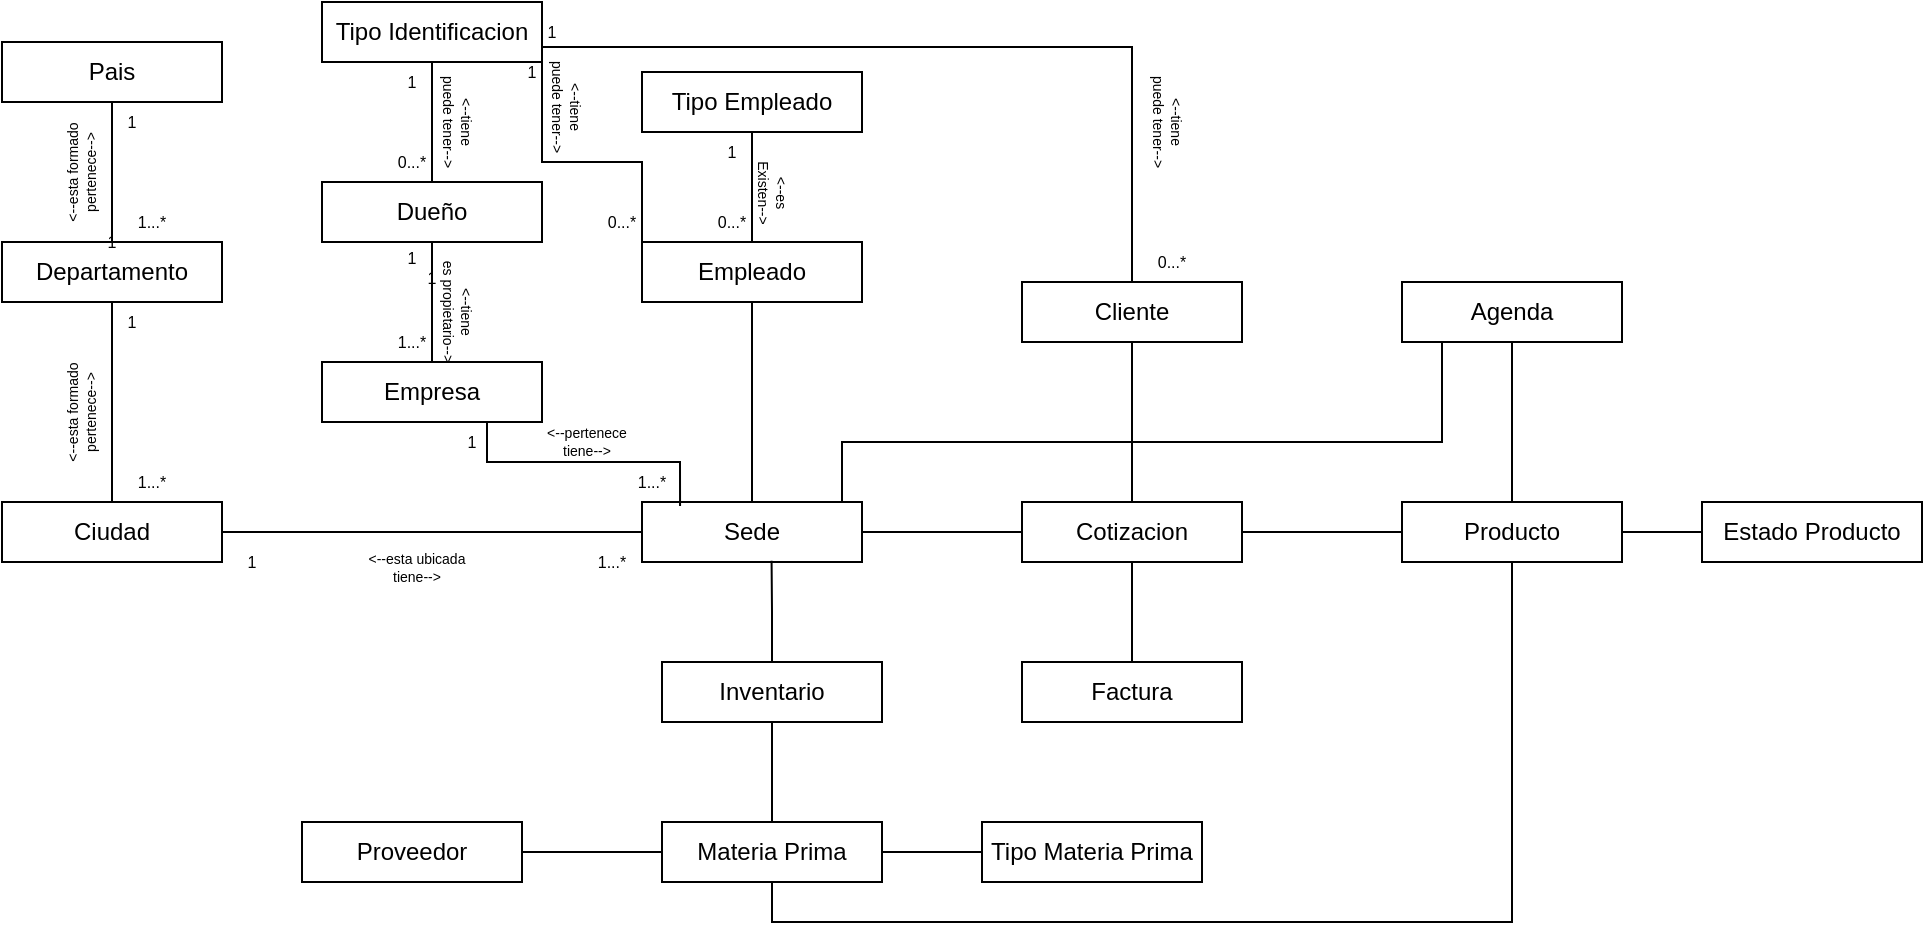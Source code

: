 <mxfile version="17.2.2" type="device"><diagram id="H13I-Q25Hp1J1C2yUJmI" name="Page-1"><mxGraphModel dx="1695" dy="425" grid="1" gridSize="10" guides="1" tooltips="1" connect="1" arrows="1" fold="1" page="1" pageScale="1" pageWidth="827" pageHeight="1169" math="0" shadow="0"><root><mxCell id="0"/><mxCell id="1" parent="0"/><mxCell id="7keoFjmdtF-NuZodpuzF-29" value="" style="edgeStyle=orthogonalEdgeStyle;rounded=0;orthogonalLoop=1;jettySize=auto;html=1;fontSize=8;endArrow=none;endFill=0;" edge="1" parent="1" source="yZaP1gvXAn1Ss0ziJQb3-1" target="yZaP1gvXAn1Ss0ziJQb3-2"><mxGeometry relative="1" as="geometry"/></mxCell><mxCell id="yZaP1gvXAn1Ss0ziJQb3-1" value="&lt;font style=&quot;vertical-align: inherit&quot;&gt;&lt;font style=&quot;vertical-align: inherit&quot;&gt;Pais&lt;br&gt;&lt;/font&gt;&lt;/font&gt;" style="rounded=0;whiteSpace=wrap;html=1;" parent="1" vertex="1"><mxGeometry x="-170" y="20" width="110" height="30" as="geometry"/></mxCell><mxCell id="yZaP1gvXAn1Ss0ziJQb3-2" value="&lt;font style=&quot;vertical-align: inherit&quot;&gt;&lt;font style=&quot;vertical-align: inherit&quot;&gt;&lt;font style=&quot;vertical-align: inherit&quot;&gt;&lt;font style=&quot;vertical-align: inherit&quot;&gt;Departamento&lt;/font&gt;&lt;/font&gt;&lt;br&gt;&lt;/font&gt;&lt;/font&gt;" style="rounded=0;whiteSpace=wrap;html=1;" parent="1" vertex="1"><mxGeometry x="-170" y="120" width="110" height="30" as="geometry"/></mxCell><mxCell id="cBtEVsKNiRfbK8VFYThY-3" style="edgeStyle=orthogonalEdgeStyle;rounded=0;orthogonalLoop=1;jettySize=auto;html=1;exitX=1;exitY=0.5;exitDx=0;exitDy=0;entryX=0;entryY=0.5;entryDx=0;entryDy=0;endArrow=none;endFill=0;" parent="1" source="yZaP1gvXAn1Ss0ziJQb3-3" target="yZaP1gvXAn1Ss0ziJQb3-11" edge="1"><mxGeometry relative="1" as="geometry"/></mxCell><mxCell id="7keoFjmdtF-NuZodpuzF-35" value="" style="edgeStyle=orthogonalEdgeStyle;rounded=0;orthogonalLoop=1;jettySize=auto;html=1;fontSize=7;endArrow=none;endFill=0;" edge="1" parent="1" source="yZaP1gvXAn1Ss0ziJQb3-3" target="yZaP1gvXAn1Ss0ziJQb3-2"><mxGeometry relative="1" as="geometry"/></mxCell><mxCell id="yZaP1gvXAn1Ss0ziJQb3-3" value="&lt;font style=&quot;vertical-align: inherit&quot;&gt;&lt;font style=&quot;vertical-align: inherit&quot;&gt;Ciudad&lt;/font&gt;&lt;/font&gt;" style="rounded=0;whiteSpace=wrap;html=1;" parent="1" vertex="1"><mxGeometry x="-170" y="250" width="110" height="30" as="geometry"/></mxCell><mxCell id="7keoFjmdtF-NuZodpuzF-14" value="" style="edgeStyle=orthogonalEdgeStyle;rounded=0;orthogonalLoop=1;jettySize=auto;html=1;endArrow=none;endFill=0;" edge="1" parent="1" source="yZaP1gvXAn1Ss0ziJQb3-5" target="yZaP1gvXAn1Ss0ziJQb3-43"><mxGeometry relative="1" as="geometry"/></mxCell><mxCell id="7keoFjmdtF-NuZodpuzF-15" value="" style="edgeStyle=orthogonalEdgeStyle;rounded=0;orthogonalLoop=1;jettySize=auto;html=1;endArrow=none;endFill=0;" edge="1" parent="1" source="yZaP1gvXAn1Ss0ziJQb3-5" target="URnG4rzetsD03AthVzt4-2"><mxGeometry relative="1" as="geometry"/></mxCell><mxCell id="yZaP1gvXAn1Ss0ziJQb3-5" value="&lt;font style=&quot;vertical-align: inherit&quot;&gt;&lt;font style=&quot;vertical-align: inherit&quot;&gt;&lt;font style=&quot;vertical-align: inherit&quot;&gt;&lt;font style=&quot;vertical-align: inherit&quot;&gt;Materia Prima&lt;/font&gt;&lt;/font&gt;&lt;br&gt;&lt;/font&gt;&lt;/font&gt;" style="rounded=0;whiteSpace=wrap;html=1;" parent="1" vertex="1"><mxGeometry x="160" y="410" width="110" height="30" as="geometry"/></mxCell><mxCell id="yZaP1gvXAn1Ss0ziJQb3-59" style="edgeStyle=orthogonalEdgeStyle;rounded=0;orthogonalLoop=1;jettySize=auto;html=1;exitX=0.5;exitY=0;exitDx=0;exitDy=0;entryX=0.5;entryY=1;entryDx=0;entryDy=0;endArrow=none;endFill=0;" parent="1" source="yZaP1gvXAn1Ss0ziJQb3-11" target="yZaP1gvXAn1Ss0ziJQb3-13" edge="1"><mxGeometry relative="1" as="geometry"/></mxCell><mxCell id="7keoFjmdtF-NuZodpuzF-10" value="" style="edgeStyle=orthogonalEdgeStyle;rounded=0;orthogonalLoop=1;jettySize=auto;html=1;endArrow=none;endFill=0;" edge="1" parent="1" source="yZaP1gvXAn1Ss0ziJQb3-11" target="7keoFjmdtF-NuZodpuzF-5"><mxGeometry relative="1" as="geometry"/></mxCell><mxCell id="yZaP1gvXAn1Ss0ziJQb3-11" value="&lt;font style=&quot;vertical-align: inherit&quot;&gt;&lt;font style=&quot;vertical-align: inherit&quot;&gt;Sede&lt;br&gt;&lt;/font&gt;&lt;/font&gt;" style="rounded=0;whiteSpace=wrap;html=1;" parent="1" vertex="1"><mxGeometry x="150" y="250" width="110" height="30" as="geometry"/></mxCell><mxCell id="yZaP1gvXAn1Ss0ziJQb3-60" style="edgeStyle=orthogonalEdgeStyle;rounded=0;orthogonalLoop=1;jettySize=auto;html=1;exitX=0.5;exitY=0;exitDx=0;exitDy=0;endArrow=none;endFill=0;" parent="1" source="yZaP1gvXAn1Ss0ziJQb3-13" target="yZaP1gvXAn1Ss0ziJQb3-15" edge="1"><mxGeometry relative="1" as="geometry"/></mxCell><mxCell id="yZaP1gvXAn1Ss0ziJQb3-13" value="&lt;font style=&quot;vertical-align: inherit&quot;&gt;&lt;font style=&quot;vertical-align: inherit&quot;&gt;Empleado&lt;br&gt;&lt;/font&gt;&lt;/font&gt;" style="rounded=0;whiteSpace=wrap;html=1;" parent="1" vertex="1"><mxGeometry x="150" y="120" width="110" height="30" as="geometry"/></mxCell><mxCell id="xAQkHJIu_oyvJ6a_JOrt-2" style="edgeStyle=orthogonalEdgeStyle;rounded=0;orthogonalLoop=1;jettySize=auto;html=1;exitX=0.75;exitY=1;exitDx=0;exitDy=0;entryX=0.173;entryY=0.067;entryDx=0;entryDy=0;entryPerimeter=0;endArrow=none;endFill=0;" parent="1" source="yZaP1gvXAn1Ss0ziJQb3-14" target="yZaP1gvXAn1Ss0ziJQb3-11" edge="1"><mxGeometry relative="1" as="geometry"/></mxCell><mxCell id="7keoFjmdtF-NuZodpuzF-46" value="" style="edgeStyle=orthogonalEdgeStyle;rounded=0;orthogonalLoop=1;jettySize=auto;html=1;fontSize=7;endArrow=none;endFill=0;" edge="1" parent="1" source="yZaP1gvXAn1Ss0ziJQb3-14" target="cBtEVsKNiRfbK8VFYThY-1"><mxGeometry relative="1" as="geometry"/></mxCell><mxCell id="yZaP1gvXAn1Ss0ziJQb3-14" value="&lt;font style=&quot;vertical-align: inherit&quot;&gt;&lt;font style=&quot;vertical-align: inherit&quot;&gt;&lt;font style=&quot;vertical-align: inherit&quot;&gt;&lt;font style=&quot;vertical-align: inherit&quot;&gt;Empresa&lt;/font&gt;&lt;/font&gt;&lt;br&gt;&lt;/font&gt;&lt;/font&gt;" style="rounded=0;whiteSpace=wrap;html=1;" parent="1" vertex="1"><mxGeometry x="-10" y="180" width="110" height="30" as="geometry"/></mxCell><mxCell id="yZaP1gvXAn1Ss0ziJQb3-15" value="&lt;font style=&quot;vertical-align: inherit&quot;&gt;&lt;font style=&quot;vertical-align: inherit&quot;&gt;Tipo Empleado&lt;br&gt;&lt;/font&gt;&lt;/font&gt;" style="rounded=0;whiteSpace=wrap;html=1;" parent="1" vertex="1"><mxGeometry x="150" y="35" width="110" height="30" as="geometry"/></mxCell><mxCell id="7keoFjmdtF-NuZodpuzF-23" value="" style="edgeStyle=orthogonalEdgeStyle;rounded=0;orthogonalLoop=1;jettySize=auto;html=1;endArrow=none;endFill=0;" edge="1" parent="1" source="yZaP1gvXAn1Ss0ziJQb3-103" target="yZaP1gvXAn1Ss0ziJQb3-104"><mxGeometry relative="1" as="geometry"/></mxCell><mxCell id="7keoFjmdtF-NuZodpuzF-24" style="edgeStyle=orthogonalEdgeStyle;rounded=0;orthogonalLoop=1;jettySize=auto;html=1;endArrow=none;endFill=0;entryX=0.75;entryY=0;entryDx=0;entryDy=0;" edge="1" parent="1" source="yZaP1gvXAn1Ss0ziJQb3-103" target="yZaP1gvXAn1Ss0ziJQb3-11"><mxGeometry relative="1" as="geometry"><Array as="points"><mxPoint x="550" y="220"/><mxPoint x="250" y="220"/><mxPoint x="250" y="250"/></Array></mxGeometry></mxCell><mxCell id="yZaP1gvXAn1Ss0ziJQb3-103" value="&lt;font style=&quot;vertical-align: inherit&quot;&gt;&lt;font style=&quot;vertical-align: inherit&quot;&gt;Agenda&lt;br&gt;&lt;/font&gt;&lt;/font&gt;" style="rounded=0;whiteSpace=wrap;html=1;" parent="1" vertex="1"><mxGeometry x="530" y="140" width="110" height="30" as="geometry"/></mxCell><mxCell id="7keoFjmdtF-NuZodpuzF-11" style="edgeStyle=orthogonalEdgeStyle;rounded=0;orthogonalLoop=1;jettySize=auto;html=1;exitX=0;exitY=0.5;exitDx=0;exitDy=0;entryX=1;entryY=0.5;entryDx=0;entryDy=0;endArrow=none;endFill=0;" edge="1" parent="1" source="yZaP1gvXAn1Ss0ziJQb3-104" target="7keoFjmdtF-NuZodpuzF-5"><mxGeometry relative="1" as="geometry"/></mxCell><mxCell id="7keoFjmdtF-NuZodpuzF-12" value="" style="edgeStyle=orthogonalEdgeStyle;rounded=0;orthogonalLoop=1;jettySize=auto;html=1;endArrow=none;endFill=0;" edge="1" parent="1" source="yZaP1gvXAn1Ss0ziJQb3-104" target="yZaP1gvXAn1Ss0ziJQb3-109"><mxGeometry relative="1" as="geometry"/></mxCell><mxCell id="7keoFjmdtF-NuZodpuzF-22" style="edgeStyle=orthogonalEdgeStyle;rounded=0;orthogonalLoop=1;jettySize=auto;html=1;exitX=0.5;exitY=1;exitDx=0;exitDy=0;entryX=0.5;entryY=1;entryDx=0;entryDy=0;endArrow=none;endFill=0;" edge="1" parent="1" source="yZaP1gvXAn1Ss0ziJQb3-104" target="yZaP1gvXAn1Ss0ziJQb3-5"><mxGeometry relative="1" as="geometry"/></mxCell><mxCell id="yZaP1gvXAn1Ss0ziJQb3-104" value="&lt;font style=&quot;vertical-align: inherit&quot;&gt;&lt;font style=&quot;vertical-align: inherit&quot;&gt;Producto&lt;br&gt;&lt;/font&gt;&lt;/font&gt;" style="rounded=0;whiteSpace=wrap;html=1;" parent="1" vertex="1"><mxGeometry x="530" y="250" width="110" height="30" as="geometry"/></mxCell><mxCell id="yZaP1gvXAn1Ss0ziJQb3-109" value="&lt;font style=&quot;vertical-align: inherit&quot;&gt;&lt;font style=&quot;vertical-align: inherit&quot;&gt;Estado Producto&lt;br&gt;&lt;/font&gt;&lt;/font&gt;" style="rounded=0;whiteSpace=wrap;html=1;" parent="1" vertex="1"><mxGeometry x="680" y="250" width="110" height="30" as="geometry"/></mxCell><mxCell id="7keoFjmdtF-NuZodpuzF-51" value="" style="edgeStyle=orthogonalEdgeStyle;rounded=0;orthogonalLoop=1;jettySize=auto;html=1;fontSize=7;endArrow=none;endFill=0;" edge="1" parent="1" source="cBtEVsKNiRfbK8VFYThY-1" target="xAQkHJIu_oyvJ6a_JOrt-4"><mxGeometry relative="1" as="geometry"/></mxCell><mxCell id="cBtEVsKNiRfbK8VFYThY-1" value="&lt;font style=&quot;vertical-align: inherit&quot;&gt;&lt;font style=&quot;vertical-align: inherit&quot;&gt;&lt;font style=&quot;vertical-align: inherit&quot;&gt;&lt;font style=&quot;vertical-align: inherit&quot;&gt;&lt;font style=&quot;vertical-align: inherit&quot;&gt;&lt;font style=&quot;vertical-align: inherit&quot;&gt;Dueño&lt;/font&gt;&lt;/font&gt;&lt;/font&gt;&lt;/font&gt;&lt;br&gt;&lt;/font&gt;&lt;/font&gt;" style="rounded=0;whiteSpace=wrap;html=1;" parent="1" vertex="1"><mxGeometry x="-10" y="90" width="110" height="30" as="geometry"/></mxCell><mxCell id="7keoFjmdtF-NuZodpuzF-56" style="edgeStyle=orthogonalEdgeStyle;rounded=0;orthogonalLoop=1;jettySize=auto;html=1;exitX=1;exitY=1;exitDx=0;exitDy=0;entryX=0;entryY=0;entryDx=0;entryDy=0;fontSize=7;endArrow=none;endFill=0;" edge="1" parent="1" source="xAQkHJIu_oyvJ6a_JOrt-4" target="yZaP1gvXAn1Ss0ziJQb3-13"><mxGeometry relative="1" as="geometry"><Array as="points"><mxPoint x="100" y="80"/><mxPoint x="150" y="80"/></Array></mxGeometry></mxCell><mxCell id="xAQkHJIu_oyvJ6a_JOrt-4" value="&lt;font style=&quot;vertical-align: inherit&quot;&gt;&lt;font style=&quot;vertical-align: inherit&quot;&gt;&lt;font style=&quot;vertical-align: inherit&quot;&gt;&lt;font style=&quot;vertical-align: inherit&quot;&gt;Tipo Identificacion&lt;/font&gt;&lt;/font&gt;&lt;br&gt;&lt;/font&gt;&lt;/font&gt;" style="rounded=0;whiteSpace=wrap;html=1;" parent="1" vertex="1"><mxGeometry x="-10" width="110" height="30" as="geometry"/></mxCell><mxCell id="7keoFjmdtF-NuZodpuzF-67" value="" style="edgeStyle=orthogonalEdgeStyle;rounded=0;orthogonalLoop=1;jettySize=auto;html=1;fontSize=7;endArrow=none;endFill=0;entryX=0.589;entryY=0.981;entryDx=0;entryDy=0;entryPerimeter=0;" edge="1" parent="1" source="URnG4rzetsD03AthVzt4-2" target="yZaP1gvXAn1Ss0ziJQb3-11"><mxGeometry relative="1" as="geometry"/></mxCell><mxCell id="URnG4rzetsD03AthVzt4-2" value="&lt;font style=&quot;vertical-align: inherit&quot;&gt;&lt;font style=&quot;vertical-align: inherit&quot;&gt;&lt;font style=&quot;vertical-align: inherit&quot;&gt;&lt;font style=&quot;vertical-align: inherit&quot;&gt;Inventario&lt;/font&gt;&lt;/font&gt;&lt;br&gt;&lt;/font&gt;&lt;/font&gt;" style="rounded=0;whiteSpace=wrap;html=1;" parent="1" vertex="1"><mxGeometry x="160" y="330" width="110" height="30" as="geometry"/></mxCell><mxCell id="URnG4rzetsD03AthVzt4-5" value="&lt;font style=&quot;vertical-align: inherit&quot;&gt;&lt;font style=&quot;vertical-align: inherit&quot;&gt;&lt;font style=&quot;vertical-align: inherit&quot;&gt;&lt;font style=&quot;vertical-align: inherit&quot;&gt;Factura&lt;/font&gt;&lt;/font&gt;&lt;br&gt;&lt;/font&gt;&lt;/font&gt;" style="rounded=0;whiteSpace=wrap;html=1;" parent="1" vertex="1"><mxGeometry x="340" y="330" width="110" height="30" as="geometry"/></mxCell><mxCell id="7keoFjmdtF-NuZodpuzF-17" value="" style="edgeStyle=orthogonalEdgeStyle;rounded=0;orthogonalLoop=1;jettySize=auto;html=1;endArrow=none;endFill=0;" edge="1" parent="1" source="7keoFjmdtF-NuZodpuzF-3" target="yZaP1gvXAn1Ss0ziJQb3-5"><mxGeometry relative="1" as="geometry"/></mxCell><mxCell id="7keoFjmdtF-NuZodpuzF-3" value="&lt;font style=&quot;vertical-align: inherit&quot;&gt;&lt;font style=&quot;vertical-align: inherit&quot;&gt;&lt;font style=&quot;vertical-align: inherit&quot;&gt;&lt;font style=&quot;vertical-align: inherit&quot;&gt;Tipo Materia Prima&lt;/font&gt;&lt;/font&gt;&lt;br&gt;&lt;/font&gt;&lt;/font&gt;" style="rounded=0;whiteSpace=wrap;html=1;" vertex="1" parent="1"><mxGeometry x="320" y="410" width="110" height="30" as="geometry"/></mxCell><mxCell id="7keoFjmdtF-NuZodpuzF-18" value="" style="edgeStyle=orthogonalEdgeStyle;rounded=0;orthogonalLoop=1;jettySize=auto;html=1;endArrow=none;endFill=0;" edge="1" parent="1" source="7keoFjmdtF-NuZodpuzF-5" target="7keoFjmdtF-NuZodpuzF-6"><mxGeometry relative="1" as="geometry"/></mxCell><mxCell id="7keoFjmdtF-NuZodpuzF-25" style="edgeStyle=orthogonalEdgeStyle;rounded=0;orthogonalLoop=1;jettySize=auto;html=1;exitX=0.5;exitY=1;exitDx=0;exitDy=0;endArrow=none;endFill=0;" edge="1" parent="1" source="7keoFjmdtF-NuZodpuzF-5" target="URnG4rzetsD03AthVzt4-5"><mxGeometry relative="1" as="geometry"/></mxCell><mxCell id="7keoFjmdtF-NuZodpuzF-5" value="&lt;font style=&quot;vertical-align: inherit&quot;&gt;&lt;font style=&quot;vertical-align: inherit&quot;&gt;Cotizacion&lt;br&gt;&lt;/font&gt;&lt;/font&gt;" style="rounded=0;whiteSpace=wrap;html=1;" vertex="1" parent="1"><mxGeometry x="340" y="250" width="110" height="30" as="geometry"/></mxCell><mxCell id="7keoFjmdtF-NuZodpuzF-50" style="edgeStyle=orthogonalEdgeStyle;rounded=0;orthogonalLoop=1;jettySize=auto;html=1;exitX=0.5;exitY=0;exitDx=0;exitDy=0;entryX=1;entryY=0.75;entryDx=0;entryDy=0;fontSize=7;endArrow=none;endFill=0;" edge="1" parent="1" source="7keoFjmdtF-NuZodpuzF-6" target="xAQkHJIu_oyvJ6a_JOrt-4"><mxGeometry relative="1" as="geometry"/></mxCell><mxCell id="7keoFjmdtF-NuZodpuzF-6" value="&lt;font style=&quot;vertical-align: inherit&quot;&gt;&lt;font style=&quot;vertical-align: inherit&quot;&gt;Cliente&lt;br&gt;&lt;/font&gt;&lt;/font&gt;" style="rounded=0;whiteSpace=wrap;html=1;" vertex="1" parent="1"><mxGeometry x="340" y="140" width="110" height="30" as="geometry"/></mxCell><mxCell id="yZaP1gvXAn1Ss0ziJQb3-43" value="&lt;font style=&quot;vertical-align: inherit&quot;&gt;&lt;font style=&quot;vertical-align: inherit&quot;&gt;Proveedor&lt;br&gt;&lt;/font&gt;&lt;/font&gt;" style="rounded=0;whiteSpace=wrap;html=1;" parent="1" vertex="1"><mxGeometry x="-20" y="410" width="110" height="30" as="geometry"/></mxCell><mxCell id="7keoFjmdtF-NuZodpuzF-16" value="" style="edgeStyle=orthogonalEdgeStyle;rounded=0;orthogonalLoop=1;jettySize=auto;html=1;exitX=0;exitY=0.5;exitDx=0;exitDy=0;entryX=1;entryY=0.5;entryDx=0;entryDy=0;endArrow=none;endFill=0;" edge="1" parent="1" source="yZaP1gvXAn1Ss0ziJQb3-5" target="yZaP1gvXAn1Ss0ziJQb3-43"><mxGeometry relative="1" as="geometry"><mxPoint x="160" y="425" as="sourcePoint"/><mxPoint x="-50" y="345" as="targetPoint"/></mxGeometry></mxCell><mxCell id="7keoFjmdtF-NuZodpuzF-26" value="1" style="text;html=1;strokeColor=none;fillColor=none;align=center;verticalAlign=middle;whiteSpace=wrap;rounded=0;fontSize=8;" vertex="1" parent="1"><mxGeometry x="-130" y="110" width="30" height="20" as="geometry"/></mxCell><mxCell id="7keoFjmdtF-NuZodpuzF-27" value="1...*" style="text;html=1;strokeColor=none;fillColor=none;align=center;verticalAlign=middle;whiteSpace=wrap;rounded=0;fontSize=8;" vertex="1" parent="1"><mxGeometry x="-110" y="100" width="30" height="20" as="geometry"/></mxCell><mxCell id="7keoFjmdtF-NuZodpuzF-31" value="&amp;lt;--esta formado&lt;br style=&quot;font-size: 7px;&quot;&gt;pertenece--&amp;gt;" style="text;html=1;strokeColor=none;fillColor=none;align=center;verticalAlign=middle;whiteSpace=wrap;rounded=0;fontSize=7;rotation=-90;" vertex="1" parent="1"><mxGeometry x="-160" y="70" width="60" height="30" as="geometry"/></mxCell><mxCell id="7keoFjmdtF-NuZodpuzF-32" value="1" style="text;html=1;strokeColor=none;fillColor=none;align=center;verticalAlign=middle;whiteSpace=wrap;rounded=0;fontSize=8;" vertex="1" parent="1"><mxGeometry x="-120" y="50" width="30" height="20" as="geometry"/></mxCell><mxCell id="7keoFjmdtF-NuZodpuzF-33" value="1...*" style="text;html=1;strokeColor=none;fillColor=none;align=center;verticalAlign=middle;whiteSpace=wrap;rounded=0;fontSize=8;" vertex="1" parent="1"><mxGeometry x="-110" y="230" width="30" height="20" as="geometry"/></mxCell><mxCell id="7keoFjmdtF-NuZodpuzF-34" value="&amp;lt;--esta formado&lt;br style=&quot;font-size: 7px;&quot;&gt;pertenece--&amp;gt;" style="text;html=1;strokeColor=none;fillColor=none;align=center;verticalAlign=middle;whiteSpace=wrap;rounded=0;fontSize=7;rotation=-90;" vertex="1" parent="1"><mxGeometry x="-160" y="190" width="60" height="30" as="geometry"/></mxCell><mxCell id="7keoFjmdtF-NuZodpuzF-37" value="1" style="text;html=1;strokeColor=none;fillColor=none;align=center;verticalAlign=middle;whiteSpace=wrap;rounded=0;fontSize=8;" vertex="1" parent="1"><mxGeometry x="-120" y="150" width="30" height="20" as="geometry"/></mxCell><mxCell id="7keoFjmdtF-NuZodpuzF-38" value="1" style="text;html=1;strokeColor=none;fillColor=none;align=center;verticalAlign=middle;whiteSpace=wrap;rounded=0;fontSize=8;" vertex="1" parent="1"><mxGeometry x="-60" y="270" width="30" height="20" as="geometry"/></mxCell><mxCell id="7keoFjmdtF-NuZodpuzF-39" value="1...*" style="text;html=1;strokeColor=none;fillColor=none;align=center;verticalAlign=middle;whiteSpace=wrap;rounded=0;fontSize=8;" vertex="1" parent="1"><mxGeometry x="120" y="270" width="30" height="20" as="geometry"/></mxCell><mxCell id="7keoFjmdtF-NuZodpuzF-40" value="&amp;lt;--esta ubicada&lt;br style=&quot;font-size: 7px&quot;&gt;tiene--&amp;gt;" style="text;html=1;strokeColor=none;fillColor=none;align=center;verticalAlign=middle;whiteSpace=wrap;rounded=0;fontSize=7;rotation=0;" vertex="1" parent="1"><mxGeometry x="5" y="265" width="65" height="35" as="geometry"/></mxCell><mxCell id="7keoFjmdtF-NuZodpuzF-41" value="1" style="text;html=1;strokeColor=none;fillColor=none;align=center;verticalAlign=middle;whiteSpace=wrap;rounded=0;fontSize=8;" vertex="1" parent="1"><mxGeometry x="20" y="117.5" width="30" height="20" as="geometry"/></mxCell><mxCell id="7keoFjmdtF-NuZodpuzF-42" value="1...*" style="text;html=1;strokeColor=none;fillColor=none;align=center;verticalAlign=middle;whiteSpace=wrap;rounded=0;fontSize=8;" vertex="1" parent="1"><mxGeometry x="140" y="230" width="30" height="20" as="geometry"/></mxCell><mxCell id="7keoFjmdtF-NuZodpuzF-43" value="&amp;lt;--pertenece&lt;br style=&quot;font-size: 7px&quot;&gt;tiene--&amp;gt;" style="text;html=1;strokeColor=none;fillColor=none;align=center;verticalAlign=middle;whiteSpace=wrap;rounded=0;fontSize=7;rotation=0;" vertex="1" parent="1"><mxGeometry x="90" y="202.5" width="65" height="35" as="geometry"/></mxCell><mxCell id="7keoFjmdtF-NuZodpuzF-47" value="1...*" style="text;html=1;strokeColor=none;fillColor=none;align=center;verticalAlign=middle;whiteSpace=wrap;rounded=0;fontSize=8;" vertex="1" parent="1"><mxGeometry x="20" y="160" width="30" height="20" as="geometry"/></mxCell><mxCell id="7keoFjmdtF-NuZodpuzF-48" value="1" style="text;html=1;strokeColor=none;fillColor=none;align=center;verticalAlign=middle;whiteSpace=wrap;rounded=0;fontSize=8;" vertex="1" parent="1"><mxGeometry x="50" y="210" width="30" height="20" as="geometry"/></mxCell><mxCell id="7keoFjmdtF-NuZodpuzF-49" value="&amp;lt;--tiene&lt;br style=&quot;font-size: 7px&quot;&gt;es propietario--&amp;gt;" style="text;html=1;strokeColor=none;fillColor=none;align=center;verticalAlign=middle;whiteSpace=wrap;rounded=0;fontSize=7;rotation=90;" vertex="1" parent="1"><mxGeometry x="25" y="137.5" width="65" height="35" as="geometry"/></mxCell><mxCell id="7keoFjmdtF-NuZodpuzF-52" value="1" style="text;html=1;strokeColor=none;fillColor=none;align=center;verticalAlign=middle;whiteSpace=wrap;rounded=0;fontSize=8;" vertex="1" parent="1"><mxGeometry x="30" y="127.5" width="30" height="20" as="geometry"/></mxCell><mxCell id="7keoFjmdtF-NuZodpuzF-53" value="1" style="text;html=1;strokeColor=none;fillColor=none;align=center;verticalAlign=middle;whiteSpace=wrap;rounded=0;fontSize=8;" vertex="1" parent="1"><mxGeometry x="20" y="30" width="30" height="20" as="geometry"/></mxCell><mxCell id="7keoFjmdtF-NuZodpuzF-54" value="0...*" style="text;html=1;strokeColor=none;fillColor=none;align=center;verticalAlign=middle;whiteSpace=wrap;rounded=0;fontSize=8;" vertex="1" parent="1"><mxGeometry x="20" y="70" width="30" height="20" as="geometry"/></mxCell><mxCell id="7keoFjmdtF-NuZodpuzF-55" value="&amp;lt;--tiene&lt;br&gt;puede tener--&amp;gt;" style="text;html=1;strokeColor=none;fillColor=none;align=center;verticalAlign=middle;whiteSpace=wrap;rounded=0;fontSize=7;rotation=90;" vertex="1" parent="1"><mxGeometry x="25" y="42.5" width="65" height="35" as="geometry"/></mxCell><mxCell id="7keoFjmdtF-NuZodpuzF-57" value="1" style="text;html=1;strokeColor=none;fillColor=none;align=center;verticalAlign=middle;whiteSpace=wrap;rounded=0;fontSize=8;" vertex="1" parent="1"><mxGeometry x="80" y="25" width="30" height="20" as="geometry"/></mxCell><mxCell id="7keoFjmdtF-NuZodpuzF-58" value="1" style="text;html=1;strokeColor=none;fillColor=none;align=center;verticalAlign=middle;whiteSpace=wrap;rounded=0;fontSize=8;" vertex="1" parent="1"><mxGeometry x="90" y="5" width="30" height="20" as="geometry"/></mxCell><mxCell id="7keoFjmdtF-NuZodpuzF-59" value="0...*" style="text;html=1;strokeColor=none;fillColor=none;align=center;verticalAlign=middle;whiteSpace=wrap;rounded=0;fontSize=8;" vertex="1" parent="1"><mxGeometry x="125" y="100" width="30" height="20" as="geometry"/></mxCell><mxCell id="7keoFjmdtF-NuZodpuzF-60" value="0...*" style="text;html=1;strokeColor=none;fillColor=none;align=center;verticalAlign=middle;whiteSpace=wrap;rounded=0;fontSize=8;" vertex="1" parent="1"><mxGeometry x="400" y="120" width="30" height="20" as="geometry"/></mxCell><mxCell id="7keoFjmdtF-NuZodpuzF-61" value="&amp;lt;--tiene&lt;br&gt;puede tener--&amp;gt;" style="text;html=1;strokeColor=none;fillColor=none;align=center;verticalAlign=middle;whiteSpace=wrap;rounded=0;fontSize=7;rotation=90;" vertex="1" parent="1"><mxGeometry x="380" y="42.5" width="65" height="35" as="geometry"/></mxCell><mxCell id="7keoFjmdtF-NuZodpuzF-62" value="&amp;lt;--tiene&lt;br&gt;puede tener--&amp;gt;" style="text;html=1;strokeColor=none;fillColor=none;align=center;verticalAlign=middle;whiteSpace=wrap;rounded=0;fontSize=7;rotation=90;" vertex="1" parent="1"><mxGeometry x="80" y="35" width="65" height="35" as="geometry"/></mxCell><mxCell id="7keoFjmdtF-NuZodpuzF-63" value="0...*" style="text;html=1;strokeColor=none;fillColor=none;align=center;verticalAlign=middle;whiteSpace=wrap;rounded=0;fontSize=8;" vertex="1" parent="1"><mxGeometry x="180" y="100" width="30" height="20" as="geometry"/></mxCell><mxCell id="7keoFjmdtF-NuZodpuzF-64" value="1" style="text;html=1;strokeColor=none;fillColor=none;align=center;verticalAlign=middle;whiteSpace=wrap;rounded=0;fontSize=8;" vertex="1" parent="1"><mxGeometry x="180" y="65" width="30" height="20" as="geometry"/></mxCell><mxCell id="7keoFjmdtF-NuZodpuzF-65" value="&amp;lt;--es&lt;br&gt;Existen--&amp;gt;" style="text;html=1;strokeColor=none;fillColor=none;align=center;verticalAlign=middle;whiteSpace=wrap;rounded=0;fontSize=7;rotation=90;" vertex="1" parent="1"><mxGeometry x="182.5" y="77.5" width="65" height="35" as="geometry"/></mxCell></root></mxGraphModel></diagram></mxfile>